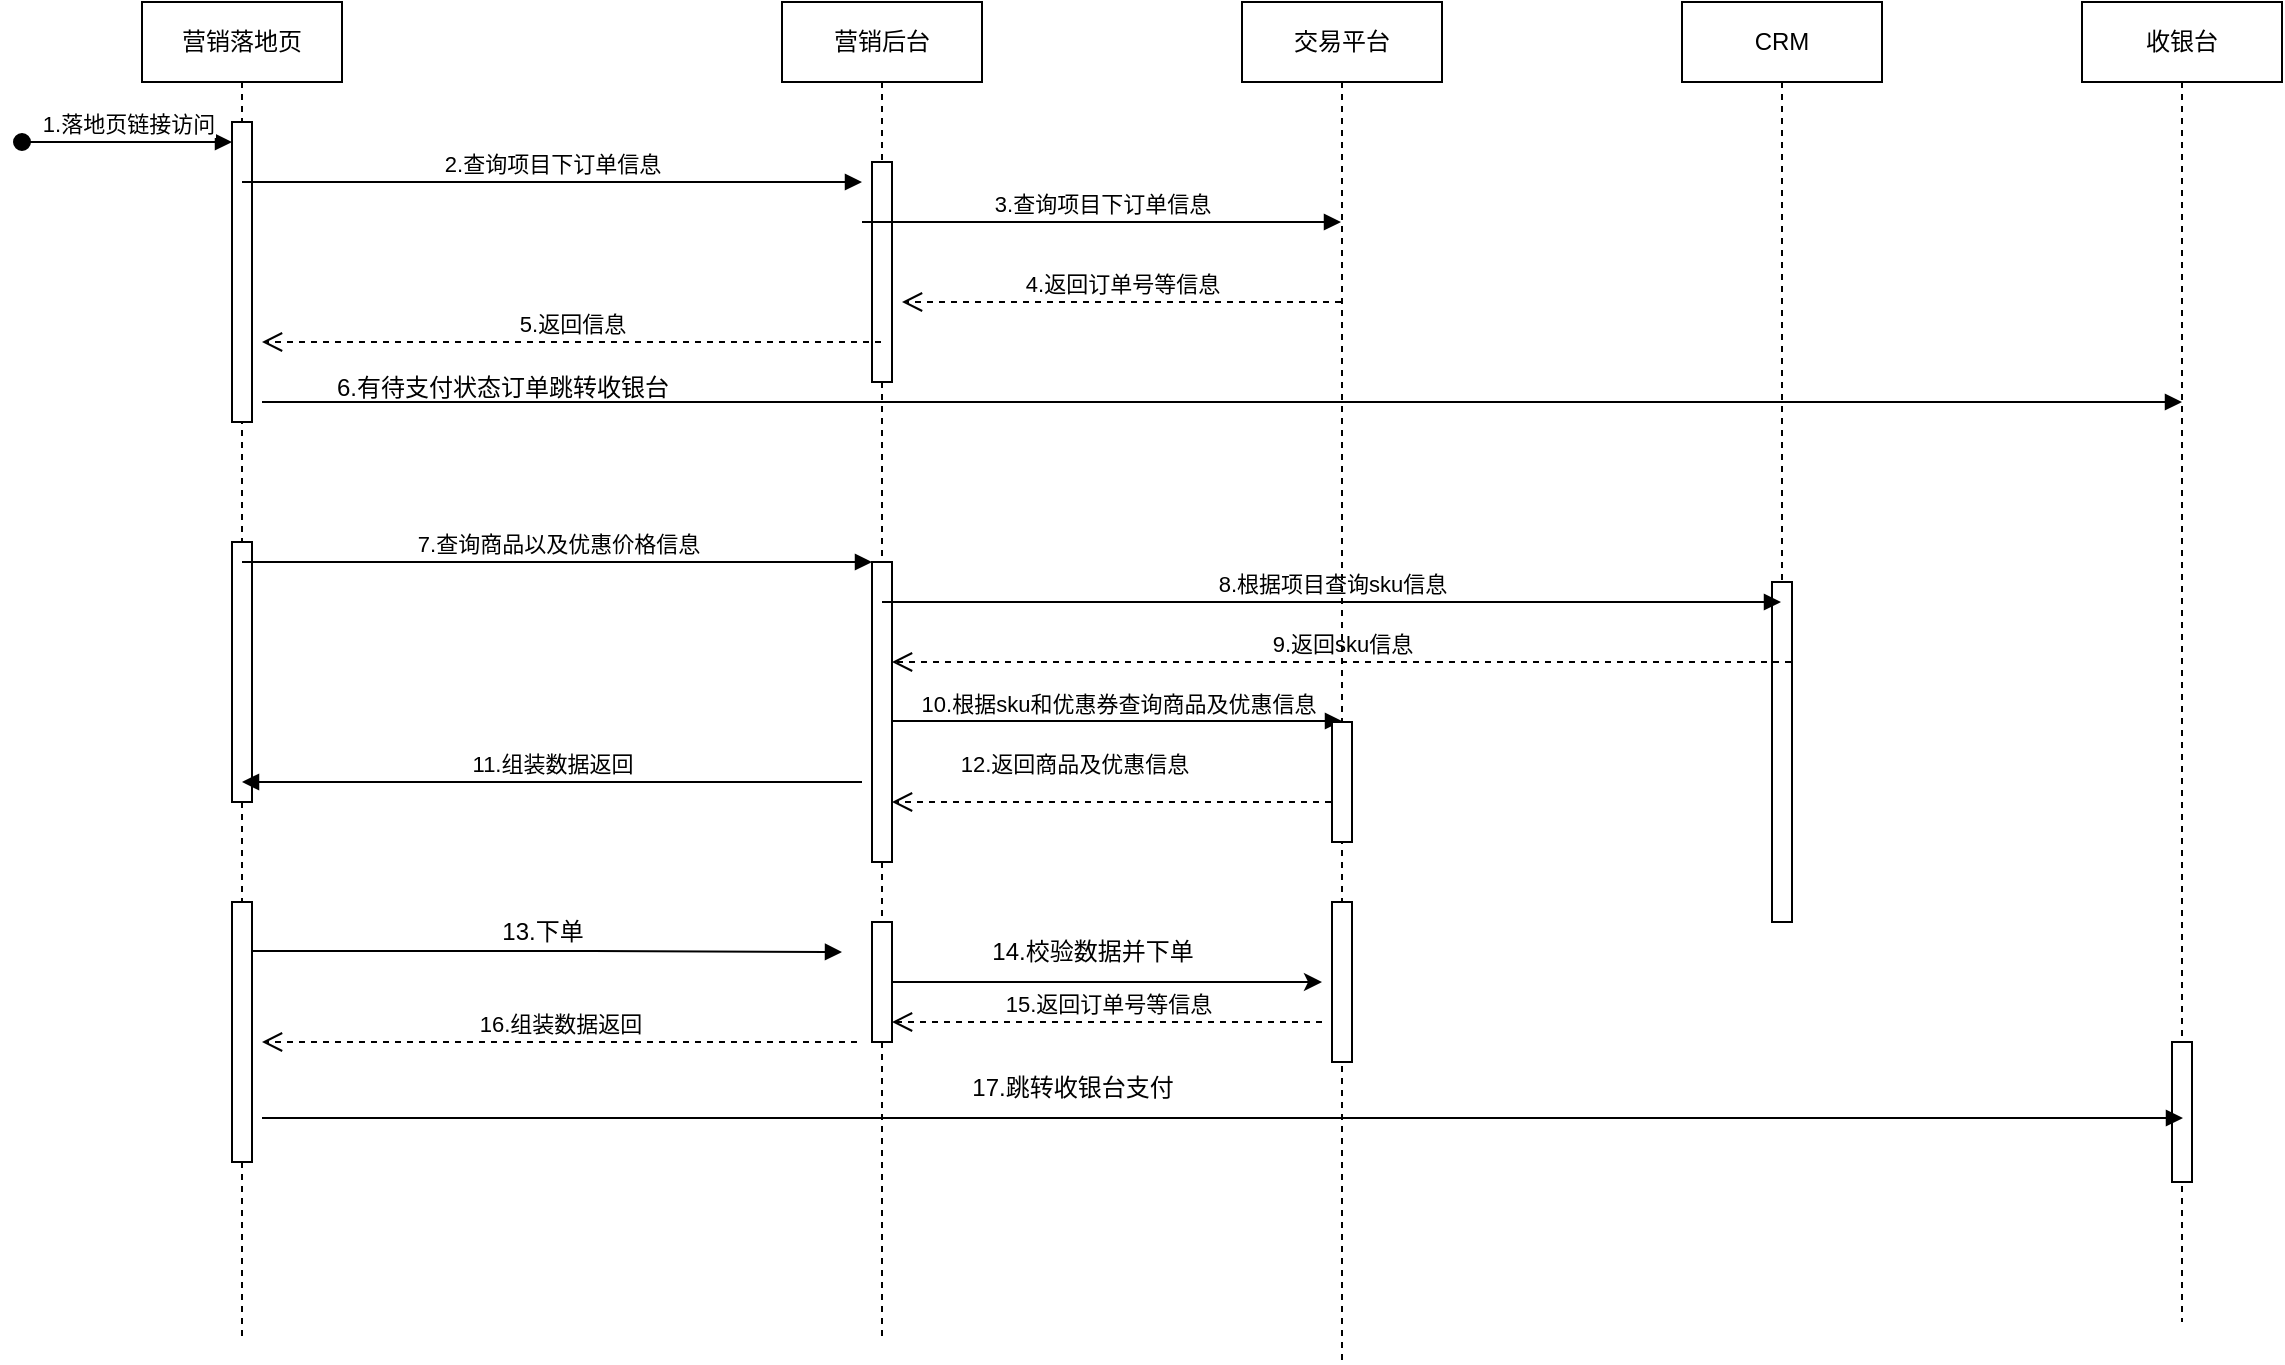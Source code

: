 <mxfile version="24.2.5" type="github">
  <diagram name="Page-1" id="2YBvvXClWsGukQMizWep">
    <mxGraphModel dx="2524" dy="786" grid="1" gridSize="10" guides="1" tooltips="1" connect="1" arrows="1" fold="1" page="1" pageScale="1" pageWidth="850" pageHeight="1100" math="0" shadow="0">
      <root>
        <mxCell id="0" />
        <mxCell id="1" parent="0" />
        <mxCell id="aM9ryv3xv72pqoxQDRHE-1" value="营销落地页" style="shape=umlLifeline;perimeter=lifelinePerimeter;whiteSpace=wrap;html=1;container=0;dropTarget=0;collapsible=0;recursiveResize=0;outlineConnect=0;portConstraint=eastwest;newEdgeStyle={&quot;edgeStyle&quot;:&quot;elbowEdgeStyle&quot;,&quot;elbow&quot;:&quot;vertical&quot;,&quot;curved&quot;:0,&quot;rounded&quot;:0};" parent="1" vertex="1">
          <mxGeometry x="-50" y="40" width="100" height="670" as="geometry" />
        </mxCell>
        <mxCell id="aM9ryv3xv72pqoxQDRHE-4" value="" style="html=1;points=[];perimeter=orthogonalPerimeter;outlineConnect=0;targetShapes=umlLifeline;portConstraint=eastwest;newEdgeStyle={&quot;edgeStyle&quot;:&quot;elbowEdgeStyle&quot;,&quot;elbow&quot;:&quot;vertical&quot;,&quot;curved&quot;:0,&quot;rounded&quot;:0};" parent="aM9ryv3xv72pqoxQDRHE-1" vertex="1">
          <mxGeometry x="45" y="270" width="10" height="130" as="geometry" />
        </mxCell>
        <mxCell id="zTlpXELu2Gc2flka9c5h-25" value="" style="html=1;points=[];perimeter=orthogonalPerimeter;outlineConnect=0;targetShapes=umlLifeline;portConstraint=eastwest;newEdgeStyle={&quot;edgeStyle&quot;:&quot;elbowEdgeStyle&quot;,&quot;elbow&quot;:&quot;vertical&quot;,&quot;curved&quot;:0,&quot;rounded&quot;:0};" vertex="1" parent="aM9ryv3xv72pqoxQDRHE-1">
          <mxGeometry x="45" y="60" width="10" height="150" as="geometry" />
        </mxCell>
        <mxCell id="zTlpXELu2Gc2flka9c5h-37" value="" style="html=1;points=[];perimeter=orthogonalPerimeter;outlineConnect=0;targetShapes=umlLifeline;portConstraint=eastwest;newEdgeStyle={&quot;edgeStyle&quot;:&quot;elbowEdgeStyle&quot;,&quot;elbow&quot;:&quot;vertical&quot;,&quot;curved&quot;:0,&quot;rounded&quot;:0};" vertex="1" parent="aM9ryv3xv72pqoxQDRHE-1">
          <mxGeometry x="45" y="450" width="10" height="130" as="geometry" />
        </mxCell>
        <mxCell id="aM9ryv3xv72pqoxQDRHE-5" value="营销后台" style="shape=umlLifeline;perimeter=lifelinePerimeter;whiteSpace=wrap;html=1;container=0;dropTarget=0;collapsible=0;recursiveResize=0;outlineConnect=0;portConstraint=eastwest;newEdgeStyle={&quot;edgeStyle&quot;:&quot;elbowEdgeStyle&quot;,&quot;elbow&quot;:&quot;vertical&quot;,&quot;curved&quot;:0,&quot;rounded&quot;:0};" parent="1" vertex="1">
          <mxGeometry x="270" y="40" width="100" height="670" as="geometry" />
        </mxCell>
        <mxCell id="aM9ryv3xv72pqoxQDRHE-6" value="" style="html=1;points=[];perimeter=orthogonalPerimeter;outlineConnect=0;targetShapes=umlLifeline;portConstraint=eastwest;newEdgeStyle={&quot;edgeStyle&quot;:&quot;elbowEdgeStyle&quot;,&quot;elbow&quot;:&quot;vertical&quot;,&quot;curved&quot;:0,&quot;rounded&quot;:0};" parent="aM9ryv3xv72pqoxQDRHE-5" vertex="1">
          <mxGeometry x="45" y="280" width="10" height="150" as="geometry" />
        </mxCell>
        <mxCell id="zTlpXELu2Gc2flka9c5h-11" value="" style="html=1;points=[];perimeter=orthogonalPerimeter;outlineConnect=0;targetShapes=umlLifeline;portConstraint=eastwest;newEdgeStyle={&quot;edgeStyle&quot;:&quot;elbowEdgeStyle&quot;,&quot;elbow&quot;:&quot;vertical&quot;,&quot;curved&quot;:0,&quot;rounded&quot;:0};" vertex="1" parent="aM9ryv3xv72pqoxQDRHE-5">
          <mxGeometry x="45" y="460" width="10" height="60" as="geometry" />
        </mxCell>
        <mxCell id="zTlpXELu2Gc2flka9c5h-33" value="" style="html=1;points=[];perimeter=orthogonalPerimeter;outlineConnect=0;targetShapes=umlLifeline;portConstraint=eastwest;newEdgeStyle={&quot;edgeStyle&quot;:&quot;elbowEdgeStyle&quot;,&quot;elbow&quot;:&quot;vertical&quot;,&quot;curved&quot;:0,&quot;rounded&quot;:0};" vertex="1" parent="aM9ryv3xv72pqoxQDRHE-5">
          <mxGeometry x="45" y="80" width="10" height="110" as="geometry" />
        </mxCell>
        <mxCell id="aM9ryv3xv72pqoxQDRHE-7" value="7.查询商品以及优惠价格信息" style="html=1;verticalAlign=bottom;endArrow=block;edgeStyle=elbowEdgeStyle;elbow=vertical;curved=0;rounded=0;" parent="1" source="aM9ryv3xv72pqoxQDRHE-1" target="aM9ryv3xv72pqoxQDRHE-6" edge="1">
          <mxGeometry relative="1" as="geometry">
            <mxPoint x="20" y="320" as="sourcePoint" />
            <Array as="points">
              <mxPoint x="185" y="320" />
            </Array>
            <mxPoint as="offset" />
          </mxGeometry>
        </mxCell>
        <mxCell id="aM9ryv3xv72pqoxQDRHE-9" value="11.组装数据返回" style="html=1;verticalAlign=bottom;endArrow=block;edgeStyle=elbowEdgeStyle;elbow=vertical;curved=0;rounded=0;" parent="1" target="aM9ryv3xv72pqoxQDRHE-1" edge="1">
          <mxGeometry x="0.004" relative="1" as="geometry">
            <mxPoint x="310" y="430" as="sourcePoint" />
            <Array as="points">
              <mxPoint x="195" y="430" />
            </Array>
            <mxPoint x="25" y="430" as="targetPoint" />
            <mxPoint as="offset" />
          </mxGeometry>
        </mxCell>
        <mxCell id="zTlpXELu2Gc2flka9c5h-1" value="CRM" style="shape=umlLifeline;perimeter=lifelinePerimeter;whiteSpace=wrap;html=1;container=0;dropTarget=0;collapsible=0;recursiveResize=0;outlineConnect=0;portConstraint=eastwest;newEdgeStyle={&quot;edgeStyle&quot;:&quot;elbowEdgeStyle&quot;,&quot;elbow&quot;:&quot;vertical&quot;,&quot;curved&quot;:0,&quot;rounded&quot;:0};" vertex="1" parent="1">
          <mxGeometry x="720" y="40" width="100" height="410" as="geometry" />
        </mxCell>
        <mxCell id="zTlpXELu2Gc2flka9c5h-2" value="" style="html=1;points=[];perimeter=orthogonalPerimeter;outlineConnect=0;targetShapes=umlLifeline;portConstraint=eastwest;newEdgeStyle={&quot;edgeStyle&quot;:&quot;elbowEdgeStyle&quot;,&quot;elbow&quot;:&quot;vertical&quot;,&quot;curved&quot;:0,&quot;rounded&quot;:0};" vertex="1" parent="zTlpXELu2Gc2flka9c5h-1">
          <mxGeometry x="45" y="290" width="10" height="170" as="geometry" />
        </mxCell>
        <mxCell id="zTlpXELu2Gc2flka9c5h-6" value="8.根据项目查询sku信息" style="html=1;verticalAlign=bottom;endArrow=block;edgeStyle=elbowEdgeStyle;elbow=vertical;curved=0;rounded=0;" edge="1" parent="1">
          <mxGeometry x="0.001" relative="1" as="geometry">
            <mxPoint x="320" y="340" as="sourcePoint" />
            <Array as="points">
              <mxPoint x="485" y="340" />
            </Array>
            <mxPoint x="769.5" y="340" as="targetPoint" />
            <mxPoint as="offset" />
          </mxGeometry>
        </mxCell>
        <mxCell id="zTlpXELu2Gc2flka9c5h-7" value="9.返回sku信息" style="html=1;verticalAlign=bottom;endArrow=open;dashed=1;endSize=8;edgeStyle=elbowEdgeStyle;elbow=vertical;curved=0;rounded=0;" edge="1" parent="1">
          <mxGeometry relative="1" as="geometry">
            <mxPoint x="325" y="370" as="targetPoint" />
            <Array as="points">
              <mxPoint x="500" y="370" />
            </Array>
            <mxPoint x="774.5" y="370" as="sourcePoint" />
          </mxGeometry>
        </mxCell>
        <mxCell id="zTlpXELu2Gc2flka9c5h-8" value="10.根据sku和优惠券查询商品及优惠信息" style="html=1;verticalAlign=bottom;endArrow=block;edgeStyle=elbowEdgeStyle;elbow=vertical;curved=0;rounded=0;" edge="1" parent="1" target="zTlpXELu2Gc2flka9c5h-4">
          <mxGeometry relative="1" as="geometry">
            <mxPoint x="325" y="399.5" as="sourcePoint" />
            <Array as="points">
              <mxPoint x="360" y="399.5" />
            </Array>
            <mxPoint x="495" y="400" as="targetPoint" />
            <mxPoint as="offset" />
          </mxGeometry>
        </mxCell>
        <mxCell id="zTlpXELu2Gc2flka9c5h-9" value="12.返回商品及优惠信息" style="html=1;verticalAlign=bottom;endArrow=open;dashed=1;endSize=8;edgeStyle=elbowEdgeStyle;elbow=vertical;curved=0;rounded=0;" edge="1" parent="1">
          <mxGeometry x="0.174" y="-10" relative="1" as="geometry">
            <mxPoint x="325" y="440" as="targetPoint" />
            <Array as="points">
              <mxPoint x="485" y="440" />
            </Array>
            <mxPoint x="544.5" y="440" as="sourcePoint" />
            <mxPoint as="offset" />
          </mxGeometry>
        </mxCell>
        <mxCell id="zTlpXELu2Gc2flka9c5h-12" value="" style="html=1;verticalAlign=bottom;endArrow=block;edgeStyle=elbowEdgeStyle;elbow=horizontal;curved=0;rounded=0;" edge="1" parent="1">
          <mxGeometry relative="1" as="geometry">
            <mxPoint x="5" y="514.5" as="sourcePoint" />
            <Array as="points">
              <mxPoint x="175" y="484.5" />
            </Array>
            <mxPoint x="300" y="515" as="targetPoint" />
            <mxPoint as="offset" />
          </mxGeometry>
        </mxCell>
        <mxCell id="zTlpXELu2Gc2flka9c5h-14" value="13.下单" style="text;html=1;align=center;verticalAlign=middle;resizable=0;points=[];autosize=1;strokeColor=none;fillColor=none;" vertex="1" parent="1">
          <mxGeometry x="120" y="490" width="60" height="30" as="geometry" />
        </mxCell>
        <mxCell id="zTlpXELu2Gc2flka9c5h-15" value="" style="endArrow=classic;html=1;rounded=0;" edge="1" parent="1" source="zTlpXELu2Gc2flka9c5h-3">
          <mxGeometry width="50" height="50" relative="1" as="geometry">
            <mxPoint x="325" y="530" as="sourcePoint" />
            <mxPoint x="544.5" y="530" as="targetPoint" />
          </mxGeometry>
        </mxCell>
        <mxCell id="zTlpXELu2Gc2flka9c5h-17" value="14.校验数据并下单" style="text;html=1;align=center;verticalAlign=middle;resizable=0;points=[];autosize=1;strokeColor=none;fillColor=none;" vertex="1" parent="1">
          <mxGeometry x="365" y="500" width="120" height="30" as="geometry" />
        </mxCell>
        <mxCell id="zTlpXELu2Gc2flka9c5h-18" value="15.返回订单号等信息" style="html=1;verticalAlign=bottom;endArrow=open;dashed=1;endSize=8;edgeStyle=elbowEdgeStyle;elbow=vertical;curved=0;rounded=0;" edge="1" parent="1">
          <mxGeometry relative="1" as="geometry">
            <mxPoint x="325" y="550" as="targetPoint" />
            <Array as="points">
              <mxPoint x="500" y="550" />
            </Array>
            <mxPoint x="540" y="550" as="sourcePoint" />
            <mxPoint as="offset" />
          </mxGeometry>
        </mxCell>
        <mxCell id="zTlpXELu2Gc2flka9c5h-19" value="16.组装数据返回" style="html=1;verticalAlign=bottom;endArrow=open;dashed=1;endSize=8;edgeStyle=elbowEdgeStyle;elbow=vertical;curved=0;rounded=0;" edge="1" parent="1">
          <mxGeometry relative="1" as="geometry">
            <mxPoint x="10" y="560" as="targetPoint" />
            <Array as="points">
              <mxPoint x="193" y="560" />
            </Array>
            <mxPoint x="307.5" y="560" as="sourcePoint" />
          </mxGeometry>
        </mxCell>
        <mxCell id="zTlpXELu2Gc2flka9c5h-20" value="收银台" style="shape=umlLifeline;perimeter=lifelinePerimeter;whiteSpace=wrap;html=1;container=0;dropTarget=0;collapsible=0;recursiveResize=0;outlineConnect=0;portConstraint=eastwest;newEdgeStyle={&quot;edgeStyle&quot;:&quot;elbowEdgeStyle&quot;,&quot;elbow&quot;:&quot;vertical&quot;,&quot;curved&quot;:0,&quot;rounded&quot;:0};" vertex="1" parent="1">
          <mxGeometry x="920" y="40" width="100" height="660" as="geometry" />
        </mxCell>
        <mxCell id="zTlpXELu2Gc2flka9c5h-21" value="" style="html=1;points=[];perimeter=orthogonalPerimeter;outlineConnect=0;targetShapes=umlLifeline;portConstraint=eastwest;newEdgeStyle={&quot;edgeStyle&quot;:&quot;elbowEdgeStyle&quot;,&quot;elbow&quot;:&quot;vertical&quot;,&quot;curved&quot;:0,&quot;rounded&quot;:0};" vertex="1" parent="zTlpXELu2Gc2flka9c5h-20">
          <mxGeometry x="45" y="520" width="10" height="70" as="geometry" />
        </mxCell>
        <mxCell id="zTlpXELu2Gc2flka9c5h-22" value="" style="html=1;verticalAlign=bottom;endArrow=block;edgeStyle=elbowEdgeStyle;elbow=horizontal;curved=0;rounded=0;" edge="1" parent="1">
          <mxGeometry relative="1" as="geometry">
            <mxPoint x="10" y="598" as="sourcePoint" />
            <Array as="points">
              <mxPoint x="215.5" y="598" />
            </Array>
            <mxPoint x="970.5" y="598" as="targetPoint" />
            <mxPoint as="offset" />
          </mxGeometry>
        </mxCell>
        <mxCell id="zTlpXELu2Gc2flka9c5h-23" value="17.跳转收银台支付" style="text;html=1;align=center;verticalAlign=middle;resizable=0;points=[];autosize=1;strokeColor=none;fillColor=none;" vertex="1" parent="1">
          <mxGeometry x="355" y="568" width="120" height="30" as="geometry" />
        </mxCell>
        <mxCell id="aM9ryv3xv72pqoxQDRHE-3" value="1.落地页链接访问" style="html=1;verticalAlign=bottom;startArrow=oval;endArrow=block;startSize=8;edgeStyle=elbowEdgeStyle;elbow=vertical;curved=0;rounded=0;" parent="1" edge="1">
          <mxGeometry relative="1" as="geometry">
            <mxPoint x="-110" y="110" as="sourcePoint" />
            <mxPoint x="-5" y="110" as="targetPoint" />
          </mxGeometry>
        </mxCell>
        <mxCell id="zTlpXELu2Gc2flka9c5h-27" value="2.查询项目下订单信息" style="html=1;verticalAlign=bottom;endArrow=block;edgeStyle=elbowEdgeStyle;elbow=vertical;curved=0;rounded=0;" edge="1" parent="1" source="aM9ryv3xv72pqoxQDRHE-1">
          <mxGeometry relative="1" as="geometry">
            <mxPoint x="20" y="130" as="sourcePoint" />
            <Array as="points">
              <mxPoint x="185" y="130" />
            </Array>
            <mxPoint x="310" y="130" as="targetPoint" />
            <mxPoint as="offset" />
          </mxGeometry>
        </mxCell>
        <mxCell id="zTlpXELu2Gc2flka9c5h-28" value="3.查询项目下订单信息" style="html=1;verticalAlign=bottom;endArrow=block;edgeStyle=elbowEdgeStyle;elbow=vertical;curved=0;rounded=0;" edge="1" parent="1" target="zTlpXELu2Gc2flka9c5h-3">
          <mxGeometry relative="1" as="geometry">
            <mxPoint x="310" y="150" as="sourcePoint" />
            <Array as="points">
              <mxPoint x="475" y="150" />
            </Array>
            <mxPoint x="600" y="150" as="targetPoint" />
            <mxPoint as="offset" />
          </mxGeometry>
        </mxCell>
        <mxCell id="zTlpXELu2Gc2flka9c5h-31" value="" style="endArrow=classic;html=1;rounded=0;" edge="1" parent="1">
          <mxGeometry width="50" height="50" relative="1" as="geometry">
            <mxPoint x="325" y="530" as="sourcePoint" />
            <mxPoint x="540" y="530" as="targetPoint" />
          </mxGeometry>
        </mxCell>
        <mxCell id="zTlpXELu2Gc2flka9c5h-3" value="交易平台" style="shape=umlLifeline;perimeter=lifelinePerimeter;whiteSpace=wrap;html=1;container=0;dropTarget=0;collapsible=0;recursiveResize=0;outlineConnect=0;portConstraint=eastwest;newEdgeStyle={&quot;edgeStyle&quot;:&quot;elbowEdgeStyle&quot;,&quot;elbow&quot;:&quot;vertical&quot;,&quot;curved&quot;:0,&quot;rounded&quot;:0};" vertex="1" parent="1">
          <mxGeometry x="500" y="40" width="100" height="680" as="geometry" />
        </mxCell>
        <mxCell id="zTlpXELu2Gc2flka9c5h-4" value="" style="html=1;points=[];perimeter=orthogonalPerimeter;outlineConnect=0;targetShapes=umlLifeline;portConstraint=eastwest;newEdgeStyle={&quot;edgeStyle&quot;:&quot;elbowEdgeStyle&quot;,&quot;elbow&quot;:&quot;vertical&quot;,&quot;curved&quot;:0,&quot;rounded&quot;:0};" vertex="1" parent="zTlpXELu2Gc2flka9c5h-3">
          <mxGeometry x="45" y="360" width="10" height="60" as="geometry" />
        </mxCell>
        <mxCell id="zTlpXELu2Gc2flka9c5h-10" value="" style="html=1;points=[];perimeter=orthogonalPerimeter;outlineConnect=0;targetShapes=umlLifeline;portConstraint=eastwest;newEdgeStyle={&quot;edgeStyle&quot;:&quot;elbowEdgeStyle&quot;,&quot;elbow&quot;:&quot;vertical&quot;,&quot;curved&quot;:0,&quot;rounded&quot;:0};" vertex="1" parent="zTlpXELu2Gc2flka9c5h-3">
          <mxGeometry x="45" y="450" width="10" height="80" as="geometry" />
        </mxCell>
        <mxCell id="zTlpXELu2Gc2flka9c5h-32" value="4.返回订单号等信息" style="html=1;verticalAlign=bottom;endArrow=open;dashed=1;endSize=8;edgeStyle=elbowEdgeStyle;elbow=vertical;curved=0;rounded=0;" edge="1" parent="1" source="zTlpXELu2Gc2flka9c5h-3">
          <mxGeometry x="0.002" relative="1" as="geometry">
            <mxPoint x="330" y="190" as="targetPoint" />
            <Array as="points">
              <mxPoint x="485" y="190" />
            </Array>
            <mxPoint x="520" y="190" as="sourcePoint" />
            <mxPoint as="offset" />
          </mxGeometry>
        </mxCell>
        <mxCell id="zTlpXELu2Gc2flka9c5h-34" value="5.返回信息" style="html=1;verticalAlign=bottom;endArrow=open;dashed=1;endSize=8;edgeStyle=elbowEdgeStyle;elbow=vertical;curved=0;rounded=0;" edge="1" parent="1">
          <mxGeometry relative="1" as="geometry">
            <mxPoint x="10" y="210" as="targetPoint" />
            <Array as="points">
              <mxPoint x="185" y="210" />
            </Array>
            <mxPoint x="319.5" y="210" as="sourcePoint" />
            <mxPoint as="offset" />
          </mxGeometry>
        </mxCell>
        <mxCell id="zTlpXELu2Gc2flka9c5h-35" value="" style="html=1;verticalAlign=bottom;endArrow=block;edgeStyle=elbowEdgeStyle;elbow=vertical;curved=0;rounded=0;" edge="1" parent="1">
          <mxGeometry relative="1" as="geometry">
            <mxPoint x="10" y="240" as="sourcePoint" />
            <Array as="points">
              <mxPoint x="215" y="240" />
            </Array>
            <mxPoint x="970" y="240" as="targetPoint" />
            <mxPoint as="offset" />
          </mxGeometry>
        </mxCell>
        <mxCell id="zTlpXELu2Gc2flka9c5h-36" value="6.有待支付状态订单跳转收银台" style="text;html=1;align=center;verticalAlign=middle;resizable=0;points=[];autosize=1;strokeColor=none;fillColor=none;" vertex="1" parent="1">
          <mxGeometry x="35" y="218" width="190" height="30" as="geometry" />
        </mxCell>
      </root>
    </mxGraphModel>
  </diagram>
</mxfile>

